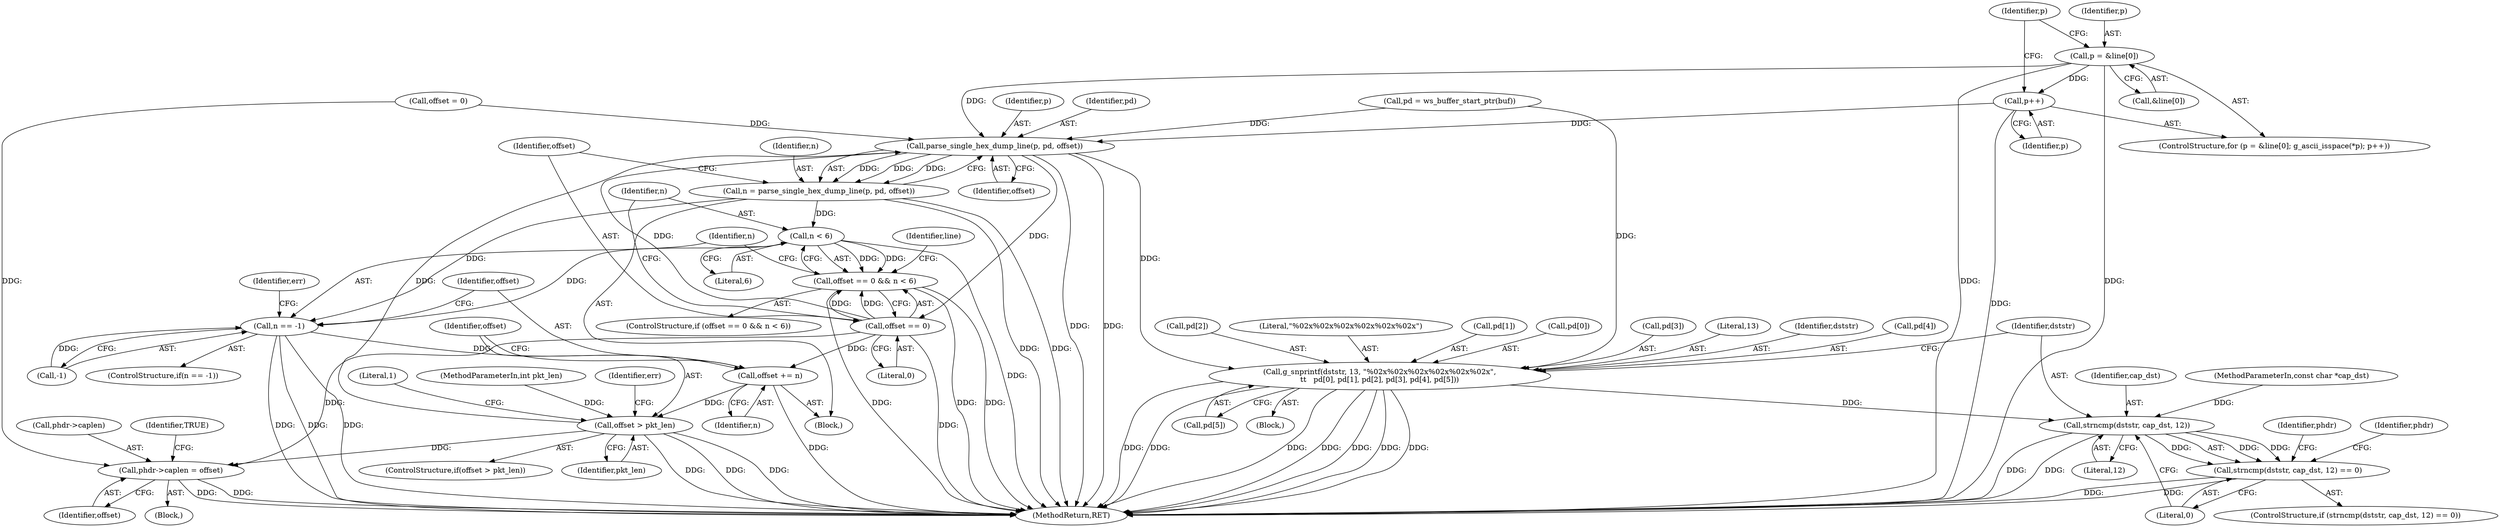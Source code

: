 digraph "0_wireshark_6a140eca7b78b230f1f90a739a32257476513c78_1@pointer" {
"1000162" [label="(Call,p++)"];
"1000153" [label="(Call,p = &line[0])"];
"1000173" [label="(Call,parse_single_hex_dump_line(p, pd, offset))"];
"1000171" [label="(Call,n = parse_single_hex_dump_line(p, pd, offset))"];
"1000182" [label="(Call,n < 6)"];
"1000178" [label="(Call,offset == 0 && n < 6)"];
"1000211" [label="(Call,n == -1)"];
"1000227" [label="(Call,offset += n)"];
"1000231" [label="(Call,offset > pkt_len)"];
"1000313" [label="(Call,phdr->caplen = offset)"];
"1000179" [label="(Call,offset == 0)"];
"1000254" [label="(Call,g_snprintf(dststr, 13, \"%02x%02x%02x%02x%02x%02x\",\n\t\t   pd[0], pd[1], pd[2], pd[3], pd[4], pd[5]))"];
"1000278" [label="(Call,strncmp(dststr, cap_dst, 12))"];
"1000277" [label="(Call,strncmp(dststr, cap_dst, 12) == 0)"];
"1000218" [label="(Identifier,err)"];
"1000278" [label="(Call,strncmp(dststr, cap_dst, 12))"];
"1000232" [label="(Identifier,offset)"];
"1000175" [label="(Identifier,pd)"];
"1000230" [label="(ControlStructure,if(offset > pkt_len))"];
"1000178" [label="(Call,offset == 0 && n < 6)"];
"1000314" [label="(Call,phdr->caplen)"];
"1000280" [label="(Identifier,cap_dst)"];
"1000154" [label="(Identifier,p)"];
"1000227" [label="(Call,offset += n)"];
"1000112" [label="(MethodParameterIn,int pkt_len)"];
"1000181" [label="(Literal,0)"];
"1000177" [label="(ControlStructure,if (offset == 0 && n < 6))"];
"1000267" [label="(Call,pd[3])"];
"1000317" [label="(Identifier,offset)"];
"1000136" [label="(Call,pd = ws_buffer_start_ptr(buf))"];
"1000114" [label="(MethodParameterIn,const char *cap_dst)"];
"1000256" [label="(Literal,13)"];
"1000171" [label="(Call,n = parse_single_hex_dump_line(p, pd, offset))"];
"1000279" [label="(Identifier,dststr)"];
"1000155" [label="(Call,&line[0])"];
"1000213" [label="(Call,-1)"];
"1000233" [label="(Identifier,pkt_len)"];
"1000237" [label="(Identifier,err)"];
"1000255" [label="(Identifier,dststr)"];
"1000270" [label="(Call,pd[4])"];
"1000173" [label="(Call,parse_single_hex_dump_line(p, pd, offset))"];
"1000119" [label="(Block,)"];
"1000172" [label="(Identifier,n)"];
"1000319" [label="(Identifier,TRUE)"];
"1000281" [label="(Literal,12)"];
"1000264" [label="(Call,pd[2])"];
"1000141" [label="(Literal,1)"];
"1000163" [label="(Identifier,p)"];
"1000182" [label="(Call,n < 6)"];
"1000228" [label="(Identifier,offset)"];
"1000162" [label="(Call,p++)"];
"1000210" [label="(ControlStructure,if(n == -1))"];
"1000257" [label="(Literal,\"%02x%02x%02x%02x%02x%02x\")"];
"1000261" [label="(Call,pd[1])"];
"1000258" [label="(Call,pd[0])"];
"1000212" [label="(Identifier,n)"];
"1000176" [label="(Identifier,offset)"];
"1000129" [label="(Call,offset = 0)"];
"1000152" [label="(ControlStructure,for (p = &line[0]; g_ascii_isspace(*p); p++))"];
"1000174" [label="(Identifier,p)"];
"1000153" [label="(Call,p = &line[0])"];
"1000276" [label="(ControlStructure,if (strncmp(dststr, cap_dst, 12) == 0))"];
"1000211" [label="(Call,n == -1)"];
"1000313" [label="(Call,phdr->caplen = offset)"];
"1000273" [label="(Call,pd[5])"];
"1000231" [label="(Call,offset > pkt_len)"];
"1000253" [label="(Block,)"];
"1000142" [label="(Block,)"];
"1000277" [label="(Call,strncmp(dststr, cap_dst, 12) == 0)"];
"1000229" [label="(Identifier,n)"];
"1000320" [label="(MethodReturn,RET)"];
"1000188" [label="(Identifier,line)"];
"1000285" [label="(Identifier,phdr)"];
"1000180" [label="(Identifier,offset)"];
"1000291" [label="(Identifier,phdr)"];
"1000179" [label="(Call,offset == 0)"];
"1000183" [label="(Identifier,n)"];
"1000254" [label="(Call,g_snprintf(dststr, 13, \"%02x%02x%02x%02x%02x%02x\",\n\t\t   pd[0], pd[1], pd[2], pd[3], pd[4], pd[5]))"];
"1000184" [label="(Literal,6)"];
"1000161" [label="(Identifier,p)"];
"1000282" [label="(Literal,0)"];
"1000162" -> "1000152"  [label="AST: "];
"1000162" -> "1000163"  [label="CFG: "];
"1000163" -> "1000162"  [label="AST: "];
"1000161" -> "1000162"  [label="CFG: "];
"1000162" -> "1000320"  [label="DDG: "];
"1000153" -> "1000162"  [label="DDG: "];
"1000162" -> "1000173"  [label="DDG: "];
"1000153" -> "1000152"  [label="AST: "];
"1000153" -> "1000155"  [label="CFG: "];
"1000154" -> "1000153"  [label="AST: "];
"1000155" -> "1000153"  [label="AST: "];
"1000161" -> "1000153"  [label="CFG: "];
"1000153" -> "1000320"  [label="DDG: "];
"1000153" -> "1000320"  [label="DDG: "];
"1000153" -> "1000173"  [label="DDG: "];
"1000173" -> "1000171"  [label="AST: "];
"1000173" -> "1000176"  [label="CFG: "];
"1000174" -> "1000173"  [label="AST: "];
"1000175" -> "1000173"  [label="AST: "];
"1000176" -> "1000173"  [label="AST: "];
"1000171" -> "1000173"  [label="CFG: "];
"1000173" -> "1000320"  [label="DDG: "];
"1000173" -> "1000320"  [label="DDG: "];
"1000173" -> "1000171"  [label="DDG: "];
"1000173" -> "1000171"  [label="DDG: "];
"1000173" -> "1000171"  [label="DDG: "];
"1000136" -> "1000173"  [label="DDG: "];
"1000129" -> "1000173"  [label="DDG: "];
"1000179" -> "1000173"  [label="DDG: "];
"1000231" -> "1000173"  [label="DDG: "];
"1000173" -> "1000179"  [label="DDG: "];
"1000173" -> "1000254"  [label="DDG: "];
"1000171" -> "1000142"  [label="AST: "];
"1000172" -> "1000171"  [label="AST: "];
"1000180" -> "1000171"  [label="CFG: "];
"1000171" -> "1000320"  [label="DDG: "];
"1000171" -> "1000320"  [label="DDG: "];
"1000171" -> "1000182"  [label="DDG: "];
"1000171" -> "1000211"  [label="DDG: "];
"1000182" -> "1000178"  [label="AST: "];
"1000182" -> "1000184"  [label="CFG: "];
"1000183" -> "1000182"  [label="AST: "];
"1000184" -> "1000182"  [label="AST: "];
"1000178" -> "1000182"  [label="CFG: "];
"1000182" -> "1000320"  [label="DDG: "];
"1000182" -> "1000178"  [label="DDG: "];
"1000182" -> "1000178"  [label="DDG: "];
"1000182" -> "1000211"  [label="DDG: "];
"1000178" -> "1000177"  [label="AST: "];
"1000178" -> "1000179"  [label="CFG: "];
"1000179" -> "1000178"  [label="AST: "];
"1000188" -> "1000178"  [label="CFG: "];
"1000212" -> "1000178"  [label="CFG: "];
"1000178" -> "1000320"  [label="DDG: "];
"1000178" -> "1000320"  [label="DDG: "];
"1000178" -> "1000320"  [label="DDG: "];
"1000179" -> "1000178"  [label="DDG: "];
"1000179" -> "1000178"  [label="DDG: "];
"1000211" -> "1000210"  [label="AST: "];
"1000211" -> "1000213"  [label="CFG: "];
"1000212" -> "1000211"  [label="AST: "];
"1000213" -> "1000211"  [label="AST: "];
"1000218" -> "1000211"  [label="CFG: "];
"1000228" -> "1000211"  [label="CFG: "];
"1000211" -> "1000320"  [label="DDG: "];
"1000211" -> "1000320"  [label="DDG: "];
"1000211" -> "1000320"  [label="DDG: "];
"1000213" -> "1000211"  [label="DDG: "];
"1000211" -> "1000227"  [label="DDG: "];
"1000227" -> "1000142"  [label="AST: "];
"1000227" -> "1000229"  [label="CFG: "];
"1000228" -> "1000227"  [label="AST: "];
"1000229" -> "1000227"  [label="AST: "];
"1000232" -> "1000227"  [label="CFG: "];
"1000227" -> "1000320"  [label="DDG: "];
"1000179" -> "1000227"  [label="DDG: "];
"1000227" -> "1000231"  [label="DDG: "];
"1000231" -> "1000230"  [label="AST: "];
"1000231" -> "1000233"  [label="CFG: "];
"1000232" -> "1000231"  [label="AST: "];
"1000233" -> "1000231"  [label="AST: "];
"1000141" -> "1000231"  [label="CFG: "];
"1000237" -> "1000231"  [label="CFG: "];
"1000231" -> "1000320"  [label="DDG: "];
"1000231" -> "1000320"  [label="DDG: "];
"1000231" -> "1000320"  [label="DDG: "];
"1000112" -> "1000231"  [label="DDG: "];
"1000231" -> "1000313"  [label="DDG: "];
"1000313" -> "1000119"  [label="AST: "];
"1000313" -> "1000317"  [label="CFG: "];
"1000314" -> "1000313"  [label="AST: "];
"1000317" -> "1000313"  [label="AST: "];
"1000319" -> "1000313"  [label="CFG: "];
"1000313" -> "1000320"  [label="DDG: "];
"1000313" -> "1000320"  [label="DDG: "];
"1000129" -> "1000313"  [label="DDG: "];
"1000179" -> "1000313"  [label="DDG: "];
"1000179" -> "1000181"  [label="CFG: "];
"1000180" -> "1000179"  [label="AST: "];
"1000181" -> "1000179"  [label="AST: "];
"1000183" -> "1000179"  [label="CFG: "];
"1000179" -> "1000320"  [label="DDG: "];
"1000254" -> "1000253"  [label="AST: "];
"1000254" -> "1000273"  [label="CFG: "];
"1000255" -> "1000254"  [label="AST: "];
"1000256" -> "1000254"  [label="AST: "];
"1000257" -> "1000254"  [label="AST: "];
"1000258" -> "1000254"  [label="AST: "];
"1000261" -> "1000254"  [label="AST: "];
"1000264" -> "1000254"  [label="AST: "];
"1000267" -> "1000254"  [label="AST: "];
"1000270" -> "1000254"  [label="AST: "];
"1000273" -> "1000254"  [label="AST: "];
"1000279" -> "1000254"  [label="CFG: "];
"1000254" -> "1000320"  [label="DDG: "];
"1000254" -> "1000320"  [label="DDG: "];
"1000254" -> "1000320"  [label="DDG: "];
"1000254" -> "1000320"  [label="DDG: "];
"1000254" -> "1000320"  [label="DDG: "];
"1000254" -> "1000320"  [label="DDG: "];
"1000254" -> "1000320"  [label="DDG: "];
"1000136" -> "1000254"  [label="DDG: "];
"1000254" -> "1000278"  [label="DDG: "];
"1000278" -> "1000277"  [label="AST: "];
"1000278" -> "1000281"  [label="CFG: "];
"1000279" -> "1000278"  [label="AST: "];
"1000280" -> "1000278"  [label="AST: "];
"1000281" -> "1000278"  [label="AST: "];
"1000282" -> "1000278"  [label="CFG: "];
"1000278" -> "1000320"  [label="DDG: "];
"1000278" -> "1000320"  [label="DDG: "];
"1000278" -> "1000277"  [label="DDG: "];
"1000278" -> "1000277"  [label="DDG: "];
"1000278" -> "1000277"  [label="DDG: "];
"1000114" -> "1000278"  [label="DDG: "];
"1000277" -> "1000276"  [label="AST: "];
"1000277" -> "1000282"  [label="CFG: "];
"1000282" -> "1000277"  [label="AST: "];
"1000285" -> "1000277"  [label="CFG: "];
"1000291" -> "1000277"  [label="CFG: "];
"1000277" -> "1000320"  [label="DDG: "];
"1000277" -> "1000320"  [label="DDG: "];
}
